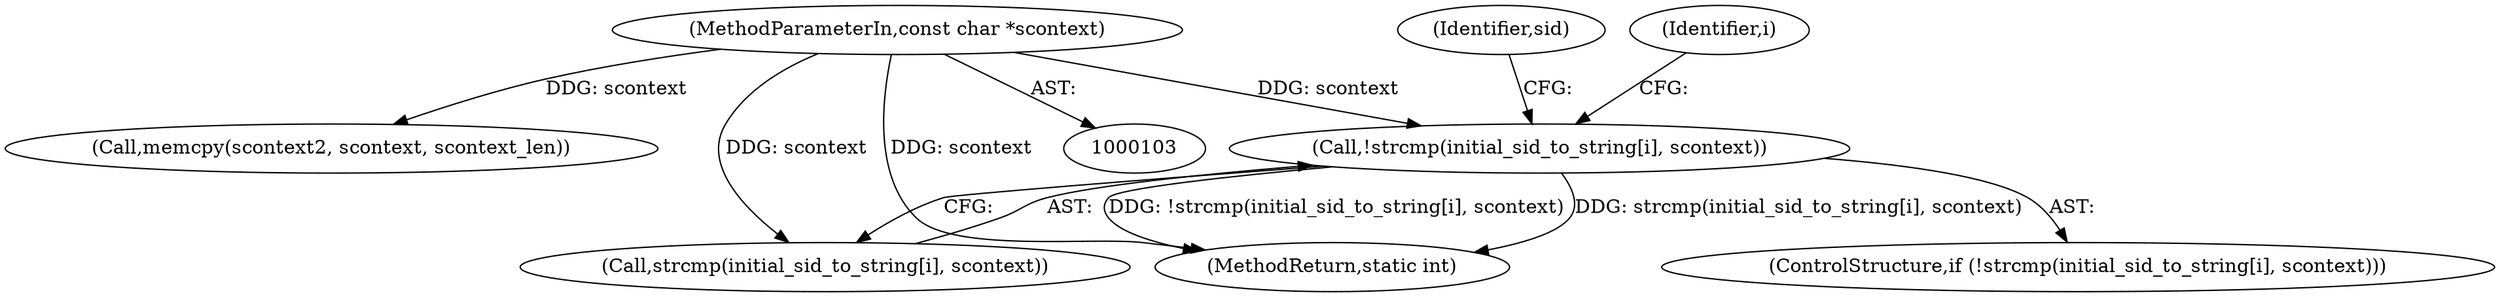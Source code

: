 digraph "0_linux_2172fa709ab32ca60e86179dc67d0857be8e2c98@API" {
"1000143" [label="(Call,!strcmp(initial_sid_to_string[i], scontext))"];
"1000104" [label="(MethodParameterIn,const char *scontext)"];
"1000104" [label="(MethodParameterIn,const char *scontext)"];
"1000140" [label="(Identifier,i)"];
"1000179" [label="(Call,memcpy(scontext2, scontext, scontext_len))"];
"1000266" [label="(MethodReturn,static int)"];
"1000144" [label="(Call,strcmp(initial_sid_to_string[i], scontext))"];
"1000152" [label="(Identifier,sid)"];
"1000143" [label="(Call,!strcmp(initial_sid_to_string[i], scontext))"];
"1000142" [label="(ControlStructure,if (!strcmp(initial_sid_to_string[i], scontext)))"];
"1000143" -> "1000142"  [label="AST: "];
"1000143" -> "1000144"  [label="CFG: "];
"1000144" -> "1000143"  [label="AST: "];
"1000152" -> "1000143"  [label="CFG: "];
"1000140" -> "1000143"  [label="CFG: "];
"1000143" -> "1000266"  [label="DDG: strcmp(initial_sid_to_string[i], scontext)"];
"1000143" -> "1000266"  [label="DDG: !strcmp(initial_sid_to_string[i], scontext)"];
"1000104" -> "1000143"  [label="DDG: scontext"];
"1000104" -> "1000103"  [label="AST: "];
"1000104" -> "1000266"  [label="DDG: scontext"];
"1000104" -> "1000144"  [label="DDG: scontext"];
"1000104" -> "1000179"  [label="DDG: scontext"];
}
